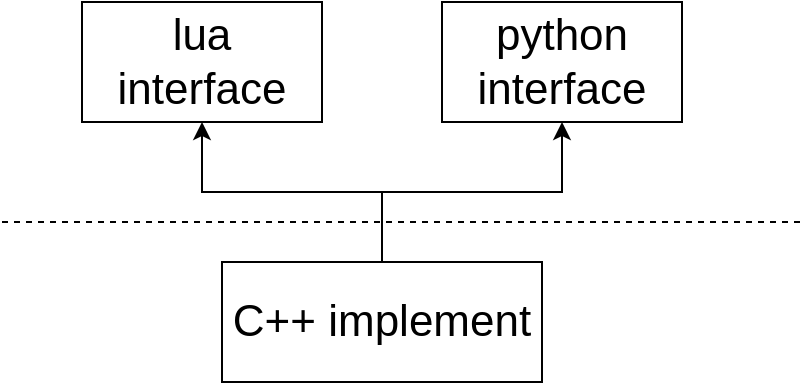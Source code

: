 <mxfile version="15.9.1" type="github">
  <diagram id="k7IDDtdH_RbNIxuvELw7" name="Page-1">
    <mxGraphModel dx="1038" dy="583" grid="1" gridSize="10" guides="1" tooltips="1" connect="1" arrows="1" fold="1" page="1" pageScale="1" pageWidth="827" pageHeight="1169" math="0" shadow="0">
      <root>
        <mxCell id="0" />
        <mxCell id="1" parent="0" />
        <mxCell id="gF1c1IEvJSJ9rqwgzEli-5" style="edgeStyle=orthogonalEdgeStyle;rounded=0;orthogonalLoop=1;jettySize=auto;html=1;entryX=0.5;entryY=1;entryDx=0;entryDy=0;fontSize=22;" edge="1" parent="1" source="gF1c1IEvJSJ9rqwgzEli-1" target="gF1c1IEvJSJ9rqwgzEli-2">
          <mxGeometry relative="1" as="geometry" />
        </mxCell>
        <mxCell id="gF1c1IEvJSJ9rqwgzEli-6" style="edgeStyle=orthogonalEdgeStyle;rounded=0;orthogonalLoop=1;jettySize=auto;html=1;entryX=0.5;entryY=1;entryDx=0;entryDy=0;fontSize=22;" edge="1" parent="1" source="gF1c1IEvJSJ9rqwgzEli-1" target="gF1c1IEvJSJ9rqwgzEli-3">
          <mxGeometry relative="1" as="geometry" />
        </mxCell>
        <mxCell id="gF1c1IEvJSJ9rqwgzEli-1" value="C++&amp;nbsp;implement" style="rounded=0;whiteSpace=wrap;html=1;fontSize=22;" vertex="1" parent="1">
          <mxGeometry x="270" y="230" width="160" height="60" as="geometry" />
        </mxCell>
        <mxCell id="gF1c1IEvJSJ9rqwgzEli-2" value="lua interface" style="rounded=0;whiteSpace=wrap;html=1;fontSize=22;" vertex="1" parent="1">
          <mxGeometry x="200" y="100" width="120" height="60" as="geometry" />
        </mxCell>
        <mxCell id="gF1c1IEvJSJ9rqwgzEli-3" value="python interface" style="rounded=0;whiteSpace=wrap;html=1;fontSize=22;" vertex="1" parent="1">
          <mxGeometry x="380" y="100" width="120" height="60" as="geometry" />
        </mxCell>
        <mxCell id="gF1c1IEvJSJ9rqwgzEli-4" value="" style="endArrow=none;dashed=1;html=1;rounded=0;fontSize=22;" edge="1" parent="1">
          <mxGeometry width="50" height="50" relative="1" as="geometry">
            <mxPoint x="160" y="210" as="sourcePoint" />
            <mxPoint x="560" y="210" as="targetPoint" />
          </mxGeometry>
        </mxCell>
      </root>
    </mxGraphModel>
  </diagram>
</mxfile>
